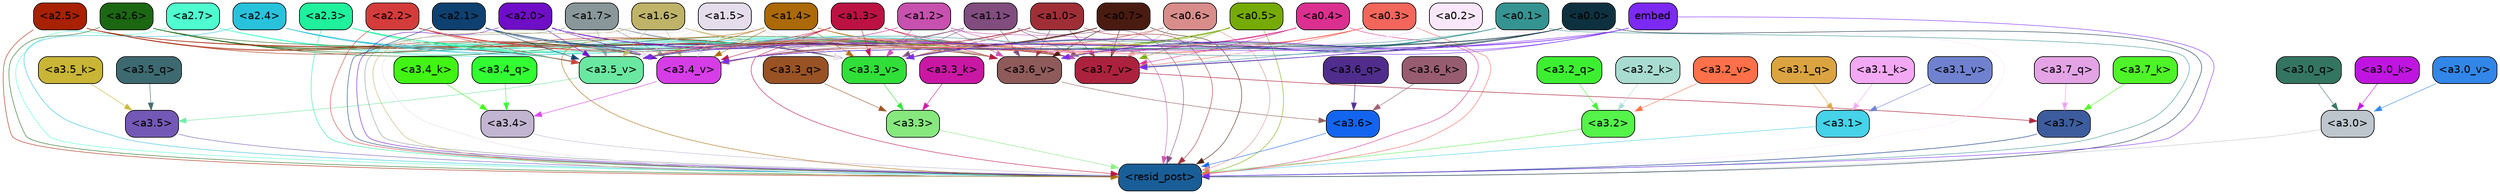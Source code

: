strict digraph "" {
	graph [bgcolor=transparent,
		layout=dot,
		overlap=false,
		splines=true
	];
	"<a3.7>"	[color=black,
		fillcolor="#3c5c9d",
		fontname=Helvetica,
		shape=box,
		style="filled, rounded"];
	"<resid_post>"	[color=black,
		fillcolor="#195e97",
		fontname=Helvetica,
		shape=box,
		style="filled, rounded"];
	"<a3.7>" -> "<resid_post>"	[color="#3c5c9d",
		penwidth=0.8263697922229767];
	"<a3.6>"	[color=black,
		fillcolor="#1365ef",
		fontname=Helvetica,
		shape=box,
		style="filled, rounded"];
	"<a3.6>" -> "<resid_post>"	[color="#1365ef",
		penwidth=0.6];
	"<a3.5>"	[color=black,
		fillcolor="#7458b6",
		fontname=Helvetica,
		shape=box,
		style="filled, rounded"];
	"<a3.5>" -> "<resid_post>"	[color="#7458b6",
		penwidth=0.6];
	"<a3.4>"	[color=black,
		fillcolor="#c2b5d1",
		fontname=Helvetica,
		shape=box,
		style="filled, rounded"];
	"<a3.4>" -> "<resid_post>"	[color="#c2b5d1",
		penwidth=0.6];
	"<a3.3>"	[color=black,
		fillcolor="#87e87e",
		fontname=Helvetica,
		shape=box,
		style="filled, rounded"];
	"<a3.3>" -> "<resid_post>"	[color="#87e87e",
		penwidth=0.6];
	"<a3.2>"	[color=black,
		fillcolor="#55f44a",
		fontname=Helvetica,
		shape=box,
		style="filled, rounded"];
	"<a3.2>" -> "<resid_post>"	[color="#55f44a",
		penwidth=0.6];
	"<a3.1>"	[color=black,
		fillcolor="#46d2e9",
		fontname=Helvetica,
		shape=box,
		style="filled, rounded"];
	"<a3.1>" -> "<resid_post>"	[color="#46d2e9",
		penwidth=0.6];
	"<a3.0>"	[color=black,
		fillcolor="#bcc6cc",
		fontname=Helvetica,
		shape=box,
		style="filled, rounded"];
	"<a3.0>" -> "<resid_post>"	[color="#bcc6cc",
		penwidth=0.6];
	"<a2.7>"	[color=black,
		fillcolor="#4fffcf",
		fontname=Helvetica,
		shape=box,
		style="filled, rounded"];
	"<a2.7>" -> "<resid_post>"	[color="#4fffcf",
		penwidth=0.6];
	"<a3.7_v>"	[color=black,
		fillcolor="#ac223e",
		fontname=Helvetica,
		shape=box,
		style="filled, rounded"];
	"<a2.7>" -> "<a3.7_v>"	[color="#4fffcf",
		penwidth=0.6];
	"<a3.6_v>"	[color=black,
		fillcolor="#8e5a5a",
		fontname=Helvetica,
		shape=box,
		style="filled, rounded"];
	"<a2.7>" -> "<a3.6_v>"	[color="#4fffcf",
		penwidth=0.6];
	"<a3.5_v>"	[color=black,
		fillcolor="#6ae8a1",
		fontname=Helvetica,
		shape=box,
		style="filled, rounded"];
	"<a2.7>" -> "<a3.5_v>"	[color="#4fffcf",
		penwidth=0.6];
	"<a3.4_v>"	[color=black,
		fillcolor="#d63de6",
		fontname=Helvetica,
		shape=box,
		style="filled, rounded"];
	"<a2.7>" -> "<a3.4_v>"	[color="#4fffcf",
		penwidth=0.6];
	"<a3.3_v>"	[color=black,
		fillcolor="#30df38",
		fontname=Helvetica,
		shape=box,
		style="filled, rounded"];
	"<a2.7>" -> "<a3.3_v>"	[color="#4fffcf",
		penwidth=0.6];
	"<a2.6>"	[color=black,
		fillcolor="#1b6712",
		fontname=Helvetica,
		shape=box,
		style="filled, rounded"];
	"<a2.6>" -> "<resid_post>"	[color="#1b6712",
		penwidth=0.6];
	"<a2.6>" -> "<a3.7_v>"	[color="#1b6712",
		penwidth=0.6];
	"<a2.6>" -> "<a3.6_v>"	[color="#1b6712",
		penwidth=0.6];
	"<a2.6>" -> "<a3.5_v>"	[color="#1b6712",
		penwidth=0.6];
	"<a2.6>" -> "<a3.4_v>"	[color="#1b6712",
		penwidth=0.6];
	"<a2.6>" -> "<a3.3_v>"	[color="#1b6712",
		penwidth=0.6];
	"<a2.5>"	[color=black,
		fillcolor="#a72102",
		fontname=Helvetica,
		shape=box,
		style="filled, rounded"];
	"<a2.5>" -> "<resid_post>"	[color="#a72102",
		penwidth=0.6];
	"<a2.5>" -> "<a3.7_v>"	[color="#a72102",
		penwidth=0.6];
	"<a2.5>" -> "<a3.6_v>"	[color="#a72102",
		penwidth=0.6];
	"<a2.5>" -> "<a3.5_v>"	[color="#a72102",
		penwidth=0.6];
	"<a2.5>" -> "<a3.4_v>"	[color="#a72102",
		penwidth=0.6];
	"<a2.5>" -> "<a3.3_v>"	[color="#a72102",
		penwidth=0.6];
	"<a2.4>"	[color=black,
		fillcolor="#29c2db",
		fontname=Helvetica,
		shape=box,
		style="filled, rounded"];
	"<a2.4>" -> "<resid_post>"	[color="#29c2db",
		penwidth=0.6];
	"<a2.4>" -> "<a3.7_v>"	[color="#29c2db",
		penwidth=0.6];
	"<a2.4>" -> "<a3.6_v>"	[color="#29c2db",
		penwidth=0.6];
	"<a2.4>" -> "<a3.5_v>"	[color="#29c2db",
		penwidth=0.6];
	"<a2.4>" -> "<a3.4_v>"	[color="#29c2db",
		penwidth=0.6];
	"<a2.4>" -> "<a3.3_v>"	[color="#29c2db",
		penwidth=0.6];
	"<a2.3>"	[color=black,
		fillcolor="#1ff19d",
		fontname=Helvetica,
		shape=box,
		style="filled, rounded"];
	"<a2.3>" -> "<resid_post>"	[color="#1ff19d",
		penwidth=0.6];
	"<a2.3>" -> "<a3.7_v>"	[color="#1ff19d",
		penwidth=0.6];
	"<a2.3>" -> "<a3.6_v>"	[color="#1ff19d",
		penwidth=0.6];
	"<a2.3>" -> "<a3.5_v>"	[color="#1ff19d",
		penwidth=0.6];
	"<a2.3>" -> "<a3.4_v>"	[color="#1ff19d",
		penwidth=0.6];
	"<a2.3>" -> "<a3.3_v>"	[color="#1ff19d",
		penwidth=0.6];
	"<a2.2>"	[color=black,
		fillcolor="#d43c3b",
		fontname=Helvetica,
		shape=box,
		style="filled, rounded"];
	"<a2.2>" -> "<resid_post>"	[color="#d43c3b",
		penwidth=0.6];
	"<a2.2>" -> "<a3.7_v>"	[color="#d43c3b",
		penwidth=0.6];
	"<a2.2>" -> "<a3.6_v>"	[color="#d43c3b",
		penwidth=0.6];
	"<a2.2>" -> "<a3.5_v>"	[color="#d43c3b",
		penwidth=0.6];
	"<a2.2>" -> "<a3.4_v>"	[color="#d43c3b",
		penwidth=0.6];
	"<a2.2>" -> "<a3.3_v>"	[color="#d43c3b",
		penwidth=0.6];
	"<a2.1>"	[color=black,
		fillcolor="#0e4070",
		fontname=Helvetica,
		shape=box,
		style="filled, rounded"];
	"<a2.1>" -> "<resid_post>"	[color="#0e4070",
		penwidth=0.6];
	"<a2.1>" -> "<a3.7_v>"	[color="#0e4070",
		penwidth=0.6];
	"<a2.1>" -> "<a3.6_v>"	[color="#0e4070",
		penwidth=0.6];
	"<a2.1>" -> "<a3.5_v>"	[color="#0e4070",
		penwidth=0.6];
	"<a2.1>" -> "<a3.4_v>"	[color="#0e4070",
		penwidth=0.6];
	"<a2.1>" -> "<a3.3_v>"	[color="#0e4070",
		penwidth=0.6];
	"<a2.0>"	[color=black,
		fillcolor="#6f0dc7",
		fontname=Helvetica,
		shape=box,
		style="filled, rounded"];
	"<a2.0>" -> "<resid_post>"	[color="#6f0dc7",
		penwidth=0.6];
	"<a2.0>" -> "<a3.7_v>"	[color="#6f0dc7",
		penwidth=0.6];
	"<a2.0>" -> "<a3.6_v>"	[color="#6f0dc7",
		penwidth=0.6];
	"<a2.0>" -> "<a3.5_v>"	[color="#6f0dc7",
		penwidth=0.6];
	"<a2.0>" -> "<a3.4_v>"	[color="#6f0dc7",
		penwidth=0.6];
	"<a2.0>" -> "<a3.3_v>"	[color="#6f0dc7",
		penwidth=0.6];
	"<a1.7>"	[color=black,
		fillcolor="#89979a",
		fontname=Helvetica,
		shape=box,
		style="filled, rounded"];
	"<a1.7>" -> "<resid_post>"	[color="#89979a",
		penwidth=0.6];
	"<a1.7>" -> "<a3.7_v>"	[color="#89979a",
		penwidth=0.6];
	"<a1.7>" -> "<a3.6_v>"	[color="#89979a",
		penwidth=0.6];
	"<a1.7>" -> "<a3.5_v>"	[color="#89979a",
		penwidth=0.6];
	"<a1.7>" -> "<a3.4_v>"	[color="#89979a",
		penwidth=0.6];
	"<a1.7>" -> "<a3.3_v>"	[color="#89979a",
		penwidth=0.6];
	"<a1.6>"	[color=black,
		fillcolor="#bfb368",
		fontname=Helvetica,
		shape=box,
		style="filled, rounded"];
	"<a1.6>" -> "<resid_post>"	[color="#bfb368",
		penwidth=0.6];
	"<a1.6>" -> "<a3.7_v>"	[color="#bfb368",
		penwidth=0.6];
	"<a1.6>" -> "<a3.6_v>"	[color="#bfb368",
		penwidth=0.6];
	"<a1.6>" -> "<a3.5_v>"	[color="#bfb368",
		penwidth=0.6];
	"<a1.6>" -> "<a3.4_v>"	[color="#bfb368",
		penwidth=0.6];
	"<a1.6>" -> "<a3.3_v>"	[color="#bfb368",
		penwidth=0.6];
	"<a1.5>"	[color=black,
		fillcolor="#e5ddec",
		fontname=Helvetica,
		shape=box,
		style="filled, rounded"];
	"<a1.5>" -> "<resid_post>"	[color="#e5ddec",
		penwidth=0.6];
	"<a1.5>" -> "<a3.7_v>"	[color="#e5ddec",
		penwidth=0.6];
	"<a1.5>" -> "<a3.6_v>"	[color="#e5ddec",
		penwidth=0.6];
	"<a1.5>" -> "<a3.5_v>"	[color="#e5ddec",
		penwidth=0.6];
	"<a1.5>" -> "<a3.4_v>"	[color="#e5ddec",
		penwidth=0.6];
	"<a1.5>" -> "<a3.3_v>"	[color="#e5ddec",
		penwidth=0.6];
	"<a1.4>"	[color=black,
		fillcolor="#ab6907",
		fontname=Helvetica,
		shape=box,
		style="filled, rounded"];
	"<a1.4>" -> "<resid_post>"	[color="#ab6907",
		penwidth=0.6];
	"<a1.4>" -> "<a3.7_v>"	[color="#ab6907",
		penwidth=0.6];
	"<a1.4>" -> "<a3.6_v>"	[color="#ab6907",
		penwidth=0.6];
	"<a1.4>" -> "<a3.5_v>"	[color="#ab6907",
		penwidth=0.6];
	"<a1.4>" -> "<a3.4_v>"	[color="#ab6907",
		penwidth=0.6];
	"<a1.4>" -> "<a3.3_v>"	[color="#ab6907",
		penwidth=0.6];
	"<a1.3>"	[color=black,
		fillcolor="#bc1143",
		fontname=Helvetica,
		shape=box,
		style="filled, rounded"];
	"<a1.3>" -> "<resid_post>"	[color="#bc1143",
		penwidth=0.6];
	"<a1.3>" -> "<a3.7_v>"	[color="#bc1143",
		penwidth=0.6];
	"<a1.3>" -> "<a3.6_v>"	[color="#bc1143",
		penwidth=0.6];
	"<a1.3>" -> "<a3.5_v>"	[color="#bc1143",
		penwidth=0.6];
	"<a1.3>" -> "<a3.4_v>"	[color="#bc1143",
		penwidth=0.6];
	"<a1.3>" -> "<a3.3_v>"	[color="#bc1143",
		penwidth=0.6];
	"<a1.2>"	[color=black,
		fillcolor="#c751ae",
		fontname=Helvetica,
		shape=box,
		style="filled, rounded"];
	"<a1.2>" -> "<resid_post>"	[color="#c751ae",
		penwidth=0.6];
	"<a1.2>" -> "<a3.7_v>"	[color="#c751ae",
		penwidth=0.6];
	"<a1.2>" -> "<a3.6_v>"	[color="#c751ae",
		penwidth=0.6];
	"<a1.2>" -> "<a3.5_v>"	[color="#c751ae",
		penwidth=0.6];
	"<a1.2>" -> "<a3.4_v>"	[color="#c751ae",
		penwidth=0.6];
	"<a1.2>" -> "<a3.3_v>"	[color="#c751ae",
		penwidth=0.6];
	"<a1.1>"	[color=black,
		fillcolor="#804d7e",
		fontname=Helvetica,
		shape=box,
		style="filled, rounded"];
	"<a1.1>" -> "<resid_post>"	[color="#804d7e",
		penwidth=0.6];
	"<a1.1>" -> "<a3.7_v>"	[color="#804d7e",
		penwidth=0.6];
	"<a1.1>" -> "<a3.6_v>"	[color="#804d7e",
		penwidth=0.6];
	"<a1.1>" -> "<a3.5_v>"	[color="#804d7e",
		penwidth=0.6];
	"<a1.1>" -> "<a3.4_v>"	[color="#804d7e",
		penwidth=0.6];
	"<a1.1>" -> "<a3.3_v>"	[color="#804d7e",
		penwidth=0.6];
	"<a1.0>"	[color=black,
		fillcolor="#a02e36",
		fontname=Helvetica,
		shape=box,
		style="filled, rounded"];
	"<a1.0>" -> "<resid_post>"	[color="#a02e36",
		penwidth=0.6];
	"<a1.0>" -> "<a3.7_v>"	[color="#a02e36",
		penwidth=0.6];
	"<a1.0>" -> "<a3.6_v>"	[color="#a02e36",
		penwidth=0.6];
	"<a1.0>" -> "<a3.5_v>"	[color="#a02e36",
		penwidth=0.6];
	"<a1.0>" -> "<a3.4_v>"	[color="#a02e36",
		penwidth=0.6];
	"<a1.0>" -> "<a3.3_v>"	[color="#a02e36",
		penwidth=0.6];
	"<a0.7>"	[color=black,
		fillcolor="#4a1b10",
		fontname=Helvetica,
		shape=box,
		style="filled, rounded"];
	"<a0.7>" -> "<resid_post>"	[color="#4a1b10",
		penwidth=0.6];
	"<a0.7>" -> "<a3.7_v>"	[color="#4a1b10",
		penwidth=0.6];
	"<a0.7>" -> "<a3.6_v>"	[color="#4a1b10",
		penwidth=0.6];
	"<a0.7>" -> "<a3.5_v>"	[color="#4a1b10",
		penwidth=0.6];
	"<a0.7>" -> "<a3.4_v>"	[color="#4a1b10",
		penwidth=0.6];
	"<a0.7>" -> "<a3.3_v>"	[color="#4a1b10",
		penwidth=0.6];
	"<a0.6>"	[color=black,
		fillcolor="#d88d8b",
		fontname=Helvetica,
		shape=box,
		style="filled, rounded"];
	"<a0.6>" -> "<resid_post>"	[color="#d88d8b",
		penwidth=0.6];
	"<a0.6>" -> "<a3.7_v>"	[color="#d88d8b",
		penwidth=0.6];
	"<a0.6>" -> "<a3.6_v>"	[color="#d88d8b",
		penwidth=0.6];
	"<a0.6>" -> "<a3.5_v>"	[color="#d88d8b",
		penwidth=0.6];
	"<a0.6>" -> "<a3.4_v>"	[color="#d88d8b",
		penwidth=0.6];
	"<a0.6>" -> "<a3.3_v>"	[color="#d88d8b",
		penwidth=0.6];
	"<a0.5>"	[color=black,
		fillcolor="#76ab03",
		fontname=Helvetica,
		shape=box,
		style="filled, rounded"];
	"<a0.5>" -> "<resid_post>"	[color="#76ab03",
		penwidth=0.6];
	"<a0.5>" -> "<a3.7_v>"	[color="#76ab03",
		penwidth=0.6];
	"<a0.5>" -> "<a3.6_v>"	[color="#76ab03",
		penwidth=0.6];
	"<a0.5>" -> "<a3.5_v>"	[color="#76ab03",
		penwidth=0.6];
	"<a0.5>" -> "<a3.4_v>"	[color="#76ab03",
		penwidth=0.6];
	"<a0.5>" -> "<a3.3_v>"	[color="#76ab03",
		penwidth=0.6];
	"<a0.4>"	[color=black,
		fillcolor="#db3090",
		fontname=Helvetica,
		shape=box,
		style="filled, rounded"];
	"<a0.4>" -> "<resid_post>"	[color="#db3090",
		penwidth=0.6];
	"<a0.4>" -> "<a3.7_v>"	[color="#db3090",
		penwidth=0.6];
	"<a0.4>" -> "<a3.6_v>"	[color="#db3090",
		penwidth=0.6];
	"<a0.4>" -> "<a3.5_v>"	[color="#db3090",
		penwidth=0.6];
	"<a0.4>" -> "<a3.4_v>"	[color="#db3090",
		penwidth=0.6];
	"<a0.4>" -> "<a3.3_v>"	[color="#db3090",
		penwidth=0.6];
	"<a0.3>"	[color=black,
		fillcolor="#f3665b",
		fontname=Helvetica,
		shape=box,
		style="filled, rounded"];
	"<a0.3>" -> "<resid_post>"	[color="#f3665b",
		penwidth=0.6];
	"<a0.3>" -> "<a3.7_v>"	[color="#f3665b",
		penwidth=0.6];
	"<a0.3>" -> "<a3.6_v>"	[color="#f3665b",
		penwidth=0.6];
	"<a0.3>" -> "<a3.5_v>"	[color="#f3665b",
		penwidth=0.6];
	"<a0.3>" -> "<a3.4_v>"	[color="#f3665b",
		penwidth=0.6];
	"<a0.3>" -> "<a3.3_v>"	[color="#f3665b",
		penwidth=0.6];
	"<a0.2>"	[color=black,
		fillcolor="#fbe7fc",
		fontname=Helvetica,
		shape=box,
		style="filled, rounded"];
	"<a0.2>" -> "<resid_post>"	[color="#fbe7fc",
		penwidth=0.6];
	"<a0.2>" -> "<a3.7_v>"	[color="#fbe7fc",
		penwidth=0.6];
	"<a0.2>" -> "<a3.6_v>"	[color="#fbe7fc",
		penwidth=0.6];
	"<a0.2>" -> "<a3.5_v>"	[color="#fbe7fc",
		penwidth=0.6];
	"<a0.2>" -> "<a3.4_v>"	[color="#fbe7fc",
		penwidth=0.6];
	"<a0.2>" -> "<a3.3_v>"	[color="#fbe7fc",
		penwidth=0.6];
	"<a0.1>"	[color=black,
		fillcolor="#359492",
		fontname=Helvetica,
		shape=box,
		style="filled, rounded"];
	"<a0.1>" -> "<resid_post>"	[color="#359492",
		penwidth=0.6];
	"<a0.1>" -> "<a3.7_v>"	[color="#359492",
		penwidth=0.6];
	"<a0.1>" -> "<a3.6_v>"	[color="#359492",
		penwidth=0.6];
	"<a0.1>" -> "<a3.5_v>"	[color="#359492",
		penwidth=0.6];
	"<a0.1>" -> "<a3.4_v>"	[color="#359492",
		penwidth=0.6];
	"<a0.1>" -> "<a3.3_v>"	[color="#359492",
		penwidth=0.6];
	"<a0.0>"	[color=black,
		fillcolor="#0e313f",
		fontname=Helvetica,
		shape=box,
		style="filled, rounded"];
	"<a0.0>" -> "<resid_post>"	[color="#0e313f",
		penwidth=0.6];
	"<a0.0>" -> "<a3.7_v>"	[color="#0e313f",
		penwidth=0.6];
	"<a0.0>" -> "<a3.6_v>"	[color="#0e313f",
		penwidth=0.6];
	"<a0.0>" -> "<a3.5_v>"	[color="#0e313f",
		penwidth=0.6];
	"<a0.0>" -> "<a3.4_v>"	[color="#0e313f",
		penwidth=0.6];
	"<a0.0>" -> "<a3.3_v>"	[color="#0e313f",
		penwidth=0.6];
	embed	[color=black,
		fillcolor="#7b29f3",
		fontname=Helvetica,
		shape=box,
		style="filled, rounded"];
	embed -> "<resid_post>"	[color="#7b29f3",
		penwidth=0.6];
	embed -> "<a3.7_v>"	[color="#7b29f3",
		penwidth=0.6];
	embed -> "<a3.6_v>"	[color="#7b29f3",
		penwidth=0.6];
	embed -> "<a3.5_v>"	[color="#7b29f3",
		penwidth=0.6];
	embed -> "<a3.4_v>"	[color="#7b29f3",
		penwidth=0.6];
	embed -> "<a3.3_v>"	[color="#7b29f3",
		penwidth=0.6];
	"<a3.7_q>"	[color=black,
		fillcolor="#e3a3e5",
		fontname=Helvetica,
		shape=box,
		style="filled, rounded"];
	"<a3.7_q>" -> "<a3.7>"	[color="#e3a3e5",
		penwidth=0.6];
	"<a3.6_q>"	[color=black,
		fillcolor="#502d8c",
		fontname=Helvetica,
		shape=box,
		style="filled, rounded"];
	"<a3.6_q>" -> "<a3.6>"	[color="#502d8c",
		penwidth=0.6];
	"<a3.5_q>"	[color=black,
		fillcolor="#3d6970",
		fontname=Helvetica,
		shape=box,
		style="filled, rounded"];
	"<a3.5_q>" -> "<a3.5>"	[color="#3d6970",
		penwidth=0.6];
	"<a3.4_q>"	[color=black,
		fillcolor="#32ff31",
		fontname=Helvetica,
		shape=box,
		style="filled, rounded"];
	"<a3.4_q>" -> "<a3.4>"	[color="#32ff31",
		penwidth=0.6];
	"<a3.3_q>"	[color=black,
		fillcolor="#985224",
		fontname=Helvetica,
		shape=box,
		style="filled, rounded"];
	"<a3.3_q>" -> "<a3.3>"	[color="#985224",
		penwidth=0.6];
	"<a3.2_q>"	[color=black,
		fillcolor="#3def31",
		fontname=Helvetica,
		shape=box,
		style="filled, rounded"];
	"<a3.2_q>" -> "<a3.2>"	[color="#3def31",
		penwidth=0.6];
	"<a3.1_q>"	[color=black,
		fillcolor="#dba440",
		fontname=Helvetica,
		shape=box,
		style="filled, rounded"];
	"<a3.1_q>" -> "<a3.1>"	[color="#dba440",
		penwidth=0.6];
	"<a3.0_q>"	[color=black,
		fillcolor="#337560",
		fontname=Helvetica,
		shape=box,
		style="filled, rounded"];
	"<a3.0_q>" -> "<a3.0>"	[color="#337560",
		penwidth=0.6];
	"<a3.7_k>"	[color=black,
		fillcolor="#4ef427",
		fontname=Helvetica,
		shape=box,
		style="filled, rounded"];
	"<a3.7_k>" -> "<a3.7>"	[color="#4ef427",
		penwidth=0.6];
	"<a3.6_k>"	[color=black,
		fillcolor="#985c70",
		fontname=Helvetica,
		shape=box,
		style="filled, rounded"];
	"<a3.6_k>" -> "<a3.6>"	[color="#985c70",
		penwidth=0.6];
	"<a3.5_k>"	[color=black,
		fillcolor="#c9b536",
		fontname=Helvetica,
		shape=box,
		style="filled, rounded"];
	"<a3.5_k>" -> "<a3.5>"	[color="#c9b536",
		penwidth=0.6];
	"<a3.4_k>"	[color=black,
		fillcolor="#41f413",
		fontname=Helvetica,
		shape=box,
		style="filled, rounded"];
	"<a3.4_k>" -> "<a3.4>"	[color="#41f413",
		penwidth=0.6];
	"<a3.3_k>"	[color=black,
		fillcolor="#ca17a4",
		fontname=Helvetica,
		shape=box,
		style="filled, rounded"];
	"<a3.3_k>" -> "<a3.3>"	[color="#ca17a4",
		penwidth=0.6];
	"<a3.2_k>"	[color=black,
		fillcolor="#a8dcd0",
		fontname=Helvetica,
		shape=box,
		style="filled, rounded"];
	"<a3.2_k>" -> "<a3.2>"	[color="#a8dcd0",
		penwidth=0.6];
	"<a3.1_k>"	[color=black,
		fillcolor="#f3a8f3",
		fontname=Helvetica,
		shape=box,
		style="filled, rounded"];
	"<a3.1_k>" -> "<a3.1>"	[color="#f3a8f3",
		penwidth=0.6];
	"<a3.0_k>"	[color=black,
		fillcolor="#c015e0",
		fontname=Helvetica,
		shape=box,
		style="filled, rounded"];
	"<a3.0_k>" -> "<a3.0>"	[color="#c015e0",
		penwidth=0.6];
	"<a3.7_v>" -> "<a3.7>"	[color="#ac223e",
		penwidth=0.6738671064376831];
	"<a3.6_v>" -> "<a3.6>"	[color="#8e5a5a",
		penwidth=0.6];
	"<a3.5_v>" -> "<a3.5>"	[color="#6ae8a1",
		penwidth=0.6];
	"<a3.4_v>" -> "<a3.4>"	[color="#d63de6",
		penwidth=0.6];
	"<a3.3_v>" -> "<a3.3>"	[color="#30df38",
		penwidth=0.6];
	"<a3.2_v>"	[color=black,
		fillcolor="#fe7049",
		fontname=Helvetica,
		shape=box,
		style="filled, rounded"];
	"<a3.2_v>" -> "<a3.2>"	[color="#fe7049",
		penwidth=0.6];
	"<a3.1_v>"	[color=black,
		fillcolor="#6f81cf",
		fontname=Helvetica,
		shape=box,
		style="filled, rounded"];
	"<a3.1_v>" -> "<a3.1>"	[color="#6f81cf",
		penwidth=0.6];
	"<a3.0_v>"	[color=black,
		fillcolor="#3186e8",
		fontname=Helvetica,
		shape=box,
		style="filled, rounded"];
	"<a3.0_v>" -> "<a3.0>"	[color="#3186e8",
		penwidth=0.6];
}
